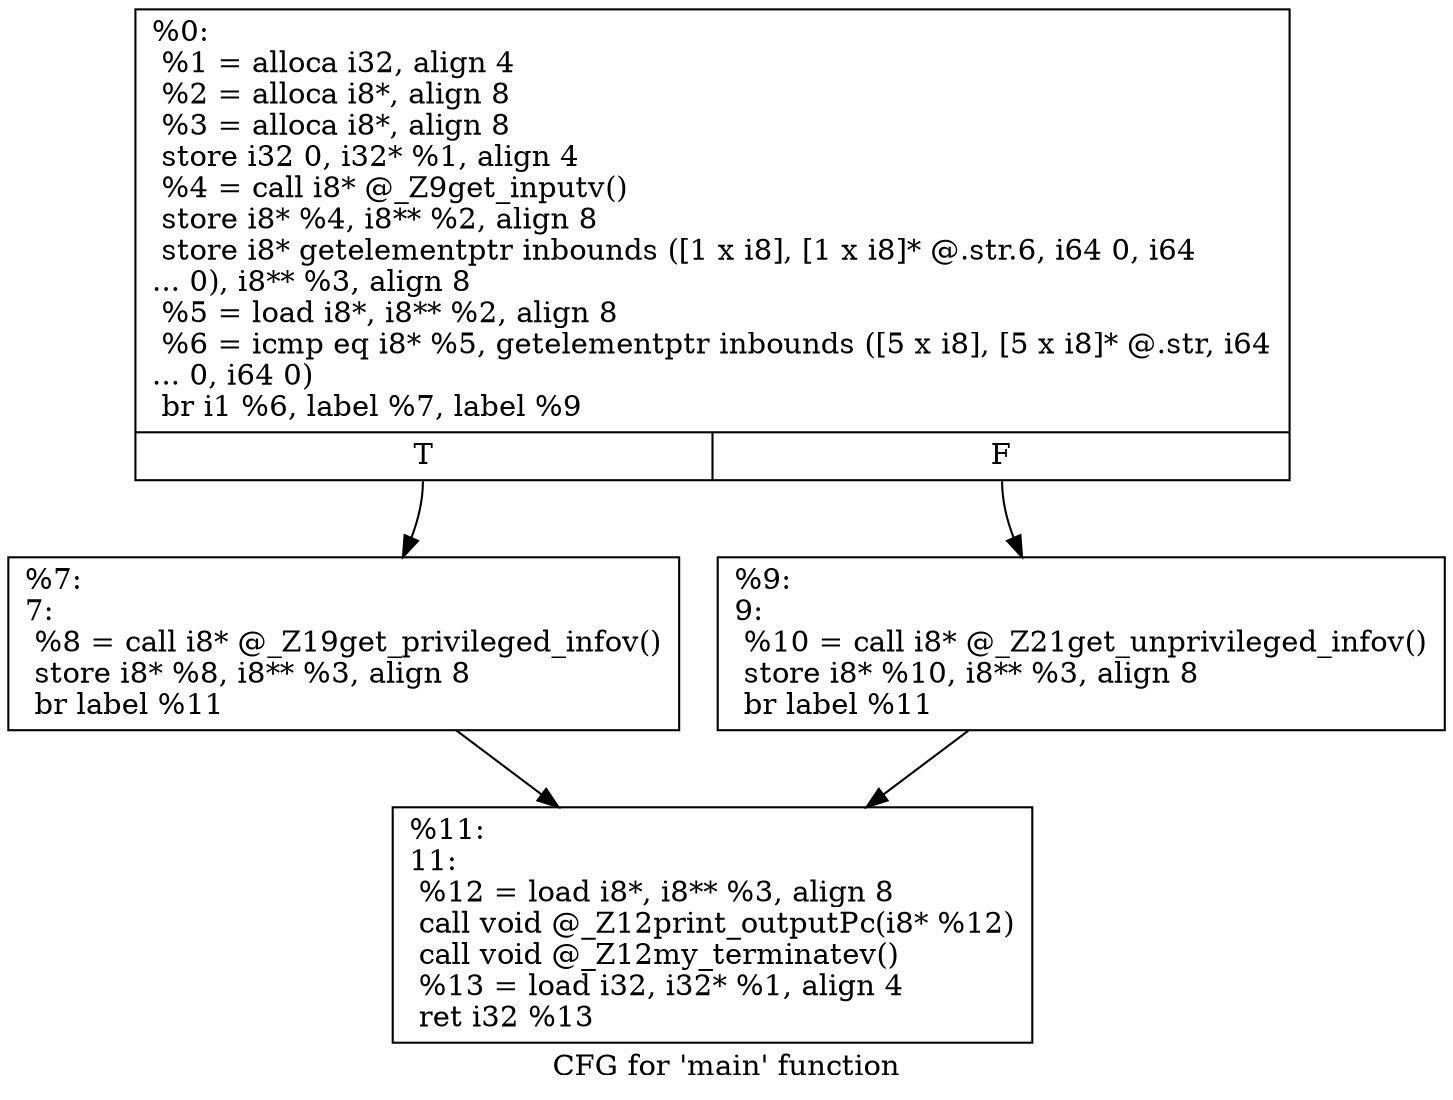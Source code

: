 digraph "CFG for 'main' function" {
	label="CFG for 'main' function";

	Node0x977c60 [shape=record,label="{%0:\l  %1 = alloca i32, align 4\l  %2 = alloca i8*, align 8\l  %3 = alloca i8*, align 8\l  store i32 0, i32* %1, align 4\l  %4 = call i8* @_Z9get_inputv()\l  store i8* %4, i8** %2, align 8\l  store i8* getelementptr inbounds ([1 x i8], [1 x i8]* @.str.6, i64 0, i64\l... 0), i8** %3, align 8\l  %5 = load i8*, i8** %2, align 8\l  %6 = icmp eq i8* %5, getelementptr inbounds ([5 x i8], [5 x i8]* @.str, i64\l... 0, i64 0)\l  br i1 %6, label %7, label %9\l|{<s0>T|<s1>F}}"];
	Node0x977c60:s0 -> Node0x977e20;
	Node0x977c60:s1 -> Node0x977e70;
	Node0x977e20 [shape=record,label="{%7:\l7:                                                \l  %8 = call i8* @_Z19get_privileged_infov()\l  store i8* %8, i8** %3, align 8\l  br label %11\l}"];
	Node0x977e20 -> Node0x977ec0;
	Node0x977e70 [shape=record,label="{%9:\l9:                                                \l  %10 = call i8* @_Z21get_unprivileged_infov()\l  store i8* %10, i8** %3, align 8\l  br label %11\l}"];
	Node0x977e70 -> Node0x977ec0;
	Node0x977ec0 [shape=record,label="{%11:\l11:                                               \l  %12 = load i8*, i8** %3, align 8\l  call void @_Z12print_outputPc(i8* %12)\l  call void @_Z12my_terminatev()\l  %13 = load i32, i32* %1, align 4\l  ret i32 %13\l}"];
}
